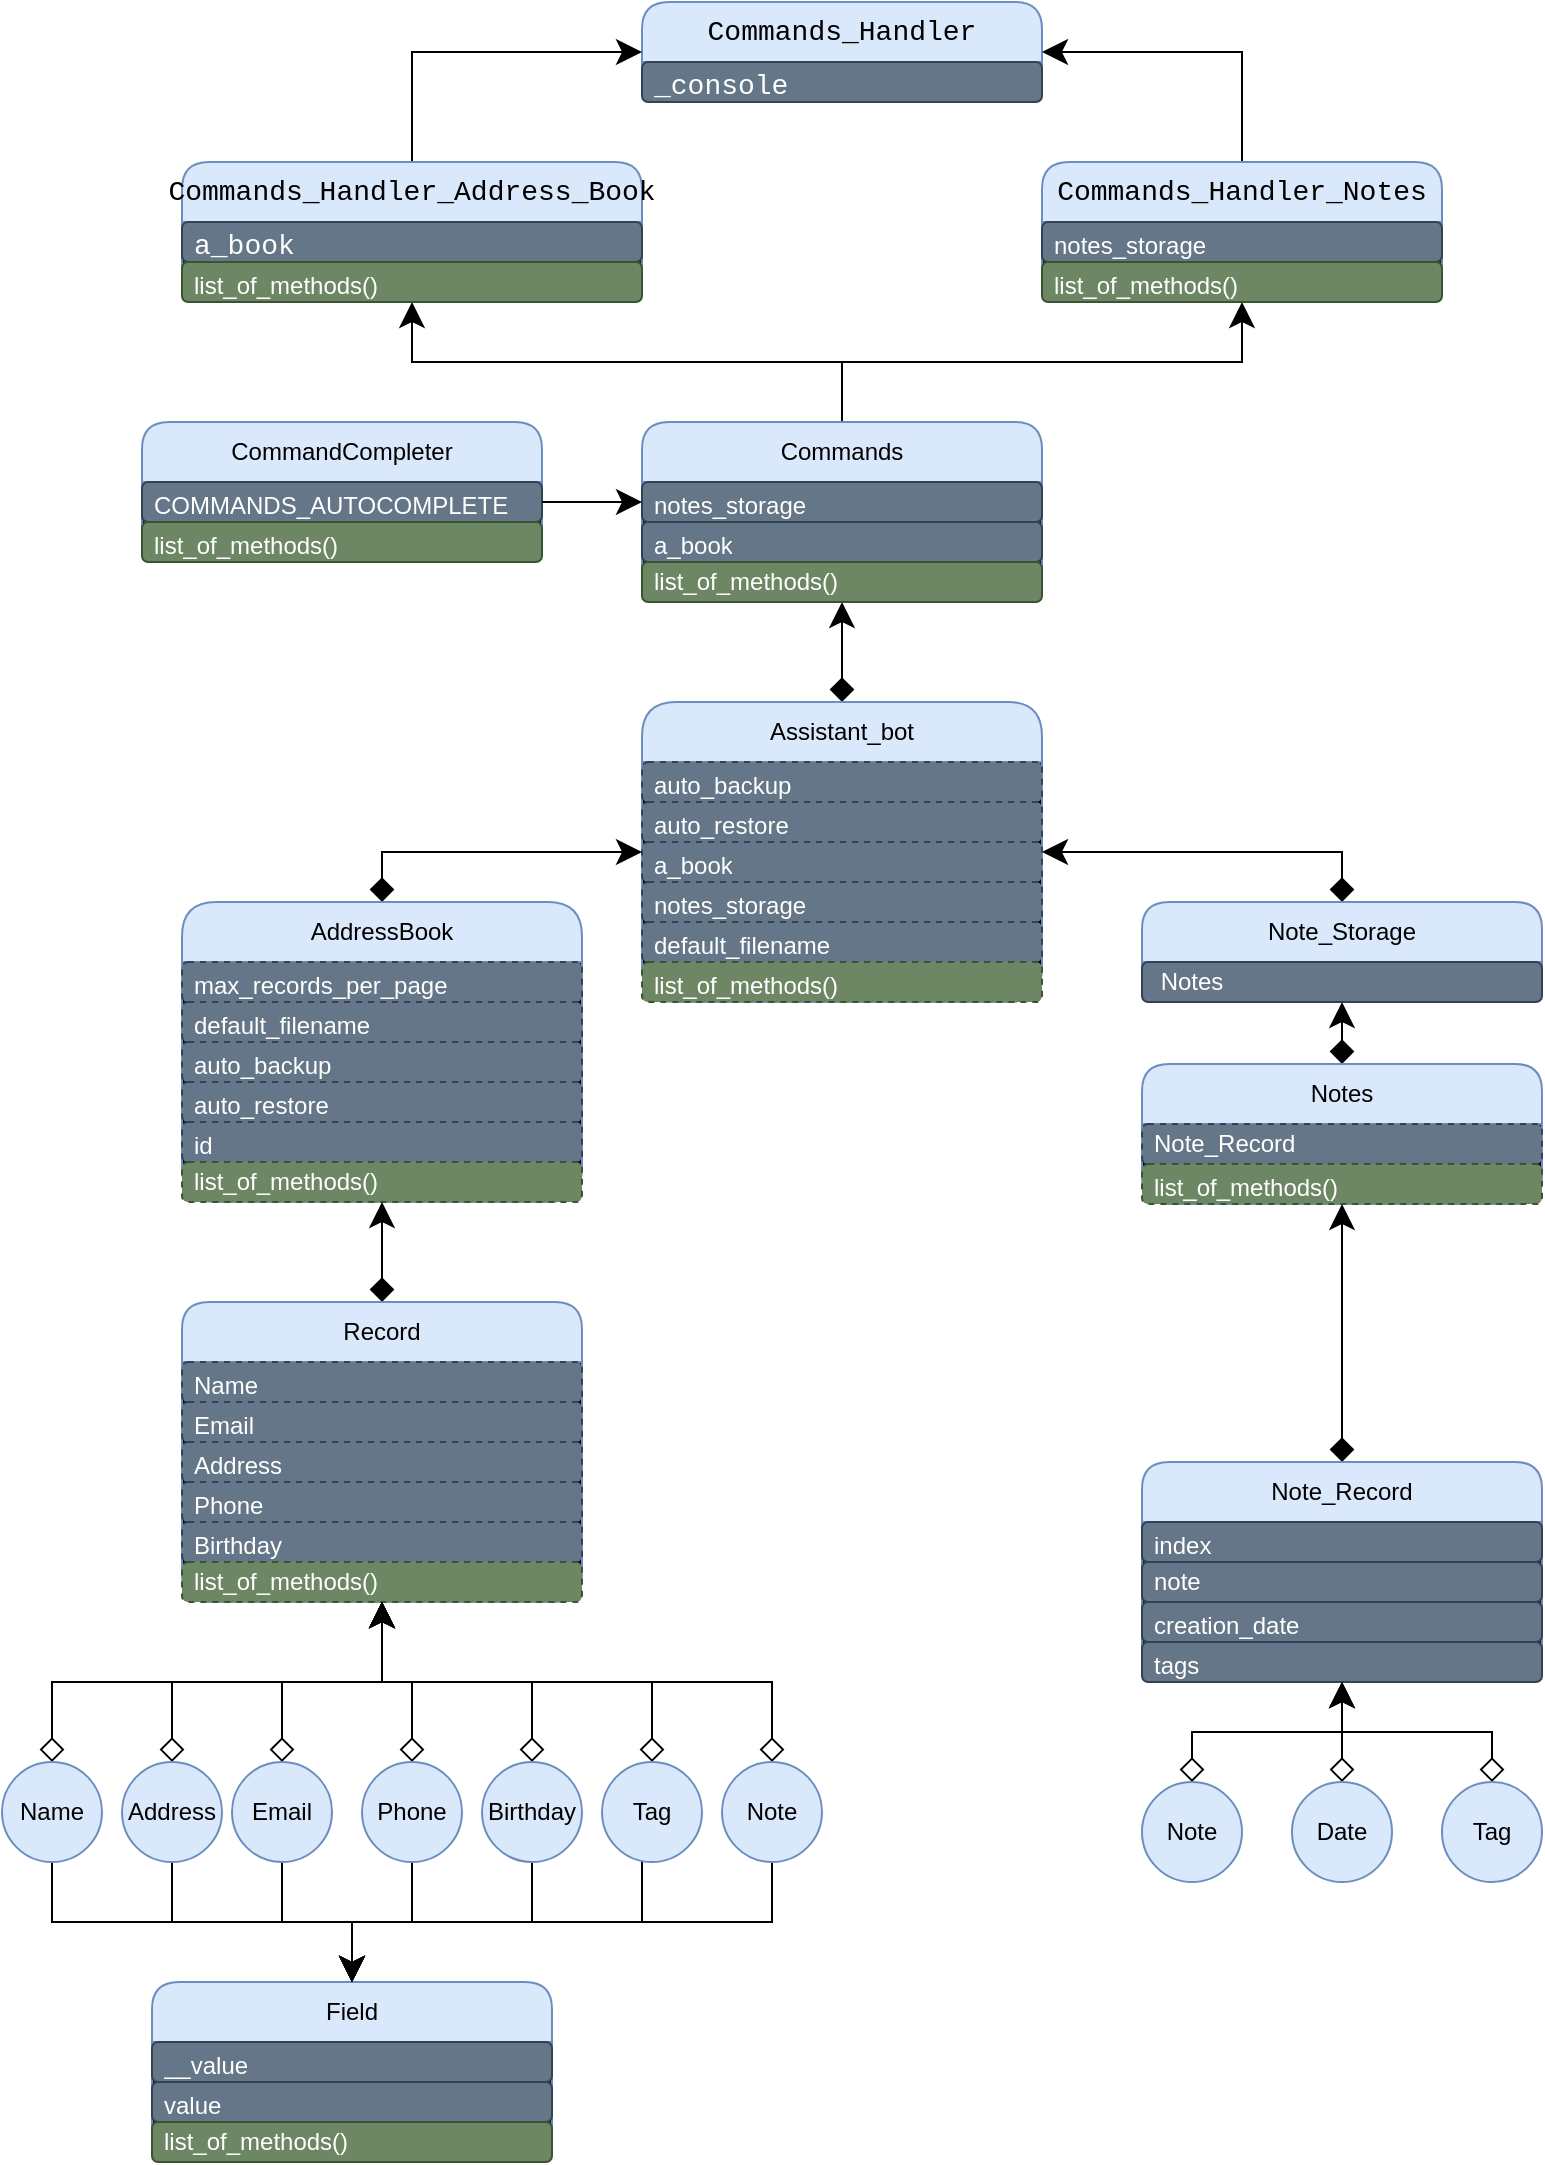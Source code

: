 <mxfile version="21.6.8" type="device">
  <diagram name="Page-1" id="c4acf3e9-155e-7222-9cf6-157b1a14988f">
    <mxGraphModel dx="1139" dy="646" grid="1" gridSize="10" guides="1" tooltips="1" connect="1" arrows="1" fold="1" page="1" pageScale="1" pageWidth="850" pageHeight="1100" background="none" math="0" shadow="0">
      <root>
        <mxCell id="0" />
        <mxCell id="1" parent="0" />
        <mxCell id="ST7B3DGtfeqYCiqJz6Xf-117" style="edgeStyle=orthogonalEdgeStyle;rounded=0;orthogonalLoop=1;jettySize=auto;html=1;endSize=10;startSize=10;startArrow=diamond;startFill=1;exitX=0.5;exitY=0;exitDx=0;exitDy=0;" edge="1" parent="1" source="ST7B3DGtfeqYCiqJz6Xf-19" target="ST7B3DGtfeqYCiqJz6Xf-43">
          <mxGeometry relative="1" as="geometry" />
        </mxCell>
        <mxCell id="ST7B3DGtfeqYCiqJz6Xf-19" value="Note_Storage" style="swimlane;fontStyle=0;childLayout=stackLayout;horizontal=1;startSize=30;horizontalStack=0;resizeParent=1;resizeParentMax=0;resizeLast=0;collapsible=1;marginBottom=0;whiteSpace=wrap;html=1;fillColor=#dae8fc;strokeColor=#6c8ebf;swimlaneLine=1;rounded=1;swimlaneBody=1;fillStyle=solid;gradientColor=none;swimlaneFillColor=#000000;" vertex="1" parent="1">
          <mxGeometry x="570" y="490" width="200" height="50" as="geometry">
            <mxRectangle x="320" y="320" width="110" height="30" as="alternateBounds" />
          </mxGeometry>
        </mxCell>
        <mxCell id="ST7B3DGtfeqYCiqJz6Xf-20" value="&lt;div style=&quot;border-color: var(--border-color); font-size: 12px;&quot;&gt;&amp;nbsp;Notes&lt;/div&gt;" style="text;strokeColor=#314354;fillColor=#647687;align=left;verticalAlign=middle;spacingLeft=4;spacingRight=4;overflow=hidden;points=[[0,0.5],[1,0.5]];portConstraint=eastwest;rotatable=0;whiteSpace=wrap;html=1;rounded=1;fontColor=#FFFFFF;fontFamily=Helvetica;fontSize=12;" vertex="1" parent="ST7B3DGtfeqYCiqJz6Xf-19">
          <mxGeometry y="30" width="200" height="20" as="geometry" />
        </mxCell>
        <mxCell id="ST7B3DGtfeqYCiqJz6Xf-121" style="edgeStyle=orthogonalEdgeStyle;rounded=0;orthogonalLoop=1;jettySize=auto;html=1;endSize=10;startSize=10;startArrow=diamond;startFill=1;" edge="1" parent="1" source="ST7B3DGtfeqYCiqJz6Xf-34" target="ST7B3DGtfeqYCiqJz6Xf-19">
          <mxGeometry relative="1" as="geometry" />
        </mxCell>
        <mxCell id="ST7B3DGtfeqYCiqJz6Xf-34" value="Notes" style="swimlane;fontStyle=0;childLayout=stackLayout;horizontal=1;startSize=30;horizontalStack=0;resizeParent=1;resizeParentMax=0;resizeLast=0;collapsible=1;marginBottom=0;whiteSpace=wrap;html=1;fillColor=#dae8fc;strokeColor=#6c8ebf;swimlaneLine=1;rounded=1;swimlaneBody=1;fillStyle=solid;gradientColor=none;swimlaneFillColor=#000000;" vertex="1" parent="1">
          <mxGeometry x="570" y="571" width="200" height="70" as="geometry">
            <mxRectangle x="320" y="320" width="110" height="30" as="alternateBounds" />
          </mxGeometry>
        </mxCell>
        <mxCell id="ST7B3DGtfeqYCiqJz6Xf-35" value="&lt;div style=&quot;border-color: var(--border-color); font-size: 12px;&quot;&gt;Note_Record&lt;/div&gt;" style="text;align=left;verticalAlign=middle;spacingLeft=4;spacingRight=4;overflow=hidden;points=[[0,0.5],[1,0.5]];portConstraint=eastwest;rotatable=0;whiteSpace=wrap;html=1;rounded=1;shadow=0;perimeterSpacing=0;dashed=1;fillColor=#647687;fontColor=#FFFFFF;strokeColor=#314354;fontFamily=Helvetica;fontSize=12;" vertex="1" parent="ST7B3DGtfeqYCiqJz6Xf-34">
          <mxGeometry y="30" width="200" height="20" as="geometry" />
        </mxCell>
        <mxCell id="ST7B3DGtfeqYCiqJz6Xf-40" value="&lt;div style=&quot;font-size: 12px; line-height: 19px;&quot;&gt;list_of_methods()&lt;br&gt;&lt;/div&gt;" style="text;strokeColor=#3A5431;fillColor=#6d8764;align=left;verticalAlign=middle;spacingLeft=4;spacingRight=4;overflow=hidden;points=[[0,0.5],[1,0.5]];portConstraint=eastwest;rotatable=0;whiteSpace=wrap;html=1;rounded=1;fontColor=#FFFFFF;shadow=0;perimeterSpacing=0;dashed=1;fontFamily=Helvetica;fontSize=12;" vertex="1" parent="ST7B3DGtfeqYCiqJz6Xf-34">
          <mxGeometry y="50" width="200" height="20" as="geometry" />
        </mxCell>
        <mxCell id="ST7B3DGtfeqYCiqJz6Xf-122" style="edgeStyle=orthogonalEdgeStyle;rounded=0;orthogonalLoop=1;jettySize=auto;html=1;endSize=10;startSize=10;startArrow=diamond;startFill=1;" edge="1" parent="1" source="ST7B3DGtfeqYCiqJz6Xf-41" target="ST7B3DGtfeqYCiqJz6Xf-34">
          <mxGeometry relative="1" as="geometry" />
        </mxCell>
        <mxCell id="ST7B3DGtfeqYCiqJz6Xf-41" value="Note_Record" style="swimlane;fontStyle=0;childLayout=stackLayout;horizontal=1;startSize=30;horizontalStack=0;resizeParent=1;resizeParentMax=0;resizeLast=0;collapsible=1;marginBottom=0;whiteSpace=wrap;html=1;fillColor=#dae8fc;strokeColor=#6c8ebf;swimlaneLine=1;rounded=1;swimlaneBody=1;fillStyle=solid;gradientColor=none;swimlaneFillColor=#000000;" vertex="1" parent="1">
          <mxGeometry x="570" y="770" width="200" height="110" as="geometry">
            <mxRectangle x="320" y="320" width="110" height="30" as="alternateBounds" />
          </mxGeometry>
        </mxCell>
        <mxCell id="ST7B3DGtfeqYCiqJz6Xf-42" value="&lt;div style=&quot;border-color: var(--border-color); font-size: 12px;&quot;&gt;&lt;div style=&quot;font-size: 12px; line-height: 19px;&quot;&gt;index&lt;/div&gt;&lt;/div&gt;" style="text;strokeColor=#314354;fillColor=#647687;align=left;verticalAlign=middle;spacingLeft=4;spacingRight=4;overflow=hidden;points=[[0,0.5],[1,0.5]];portConstraint=eastwest;rotatable=0;whiteSpace=wrap;html=1;rounded=1;fontColor=#FFFFFF;fontFamily=Helvetica;fontSize=12;labelBackgroundColor=none;" vertex="1" parent="ST7B3DGtfeqYCiqJz6Xf-41">
          <mxGeometry y="30" width="200" height="20" as="geometry" />
        </mxCell>
        <mxCell id="ST7B3DGtfeqYCiqJz6Xf-139" value="note" style="text;strokeColor=#314354;fillColor=#647687;align=left;verticalAlign=middle;spacingLeft=4;spacingRight=4;overflow=hidden;points=[[0,0.5],[1,0.5]];portConstraint=eastwest;rotatable=0;whiteSpace=wrap;html=1;rounded=1;fontColor=#FFFFFF;fontFamily=Helvetica;fontSize=12;labelBackgroundColor=none;" vertex="1" parent="ST7B3DGtfeqYCiqJz6Xf-41">
          <mxGeometry y="50" width="200" height="20" as="geometry" />
        </mxCell>
        <mxCell id="ST7B3DGtfeqYCiqJz6Xf-50" value="&lt;div style=&quot;font-size: 12px; line-height: 19px;&quot;&gt;creation_date&lt;/div&gt;" style="text;strokeColor=#314354;fillColor=#647687;align=left;verticalAlign=middle;spacingLeft=4;spacingRight=4;overflow=hidden;points=[[0,0.5],[1,0.5]];portConstraint=eastwest;rotatable=0;whiteSpace=wrap;html=1;rounded=1;fontColor=#FFFFFF;fontFamily=Helvetica;fontSize=12;labelBackgroundColor=none;" vertex="1" parent="ST7B3DGtfeqYCiqJz6Xf-41">
          <mxGeometry y="70" width="200" height="20" as="geometry" />
        </mxCell>
        <mxCell id="ST7B3DGtfeqYCiqJz6Xf-111" value="&lt;div style=&quot;font-size: 12px; line-height: 19px;&quot;&gt;tags&lt;/div&gt;" style="text;strokeColor=#314354;fillColor=#647687;align=left;verticalAlign=middle;spacingLeft=4;spacingRight=4;overflow=hidden;points=[[0,0.5],[1,0.5]];portConstraint=eastwest;rotatable=0;whiteSpace=wrap;html=1;rounded=1;fontColor=#FFFFFF;fontFamily=Helvetica;fontSize=12;labelBackgroundColor=none;" vertex="1" parent="ST7B3DGtfeqYCiqJz6Xf-41">
          <mxGeometry y="90" width="200" height="20" as="geometry" />
        </mxCell>
        <mxCell id="ST7B3DGtfeqYCiqJz6Xf-115" style="edgeStyle=orthogonalEdgeStyle;rounded=0;orthogonalLoop=1;jettySize=auto;html=1;endSize=10;startSize=10;startArrow=diamond;startFill=1;" edge="1" parent="1" source="ST7B3DGtfeqYCiqJz6Xf-43" target="ST7B3DGtfeqYCiqJz6Xf-52">
          <mxGeometry relative="1" as="geometry" />
        </mxCell>
        <mxCell id="ST7B3DGtfeqYCiqJz6Xf-43" value="&lt;div style=&quot;line-height: 19px;&quot;&gt;&lt;font style=&quot;font-size: 12px;&quot;&gt;Assistant_bot&lt;/font&gt;&lt;/div&gt;" style="swimlane;fontStyle=0;childLayout=stackLayout;horizontal=1;startSize=30;horizontalStack=0;resizeParent=1;resizeParentMax=0;resizeLast=0;collapsible=1;marginBottom=0;whiteSpace=wrap;html=1;fillColor=#dae8fc;strokeColor=#6c8ebf;swimlaneLine=1;rounded=1;swimlaneBody=1;fillStyle=solid;gradientColor=none;swimlaneFillColor=#000000;arcSize=19;" vertex="1" parent="1">
          <mxGeometry x="320" y="390" width="200" height="150" as="geometry">
            <mxRectangle x="320" y="320" width="110" height="30" as="alternateBounds" />
          </mxGeometry>
        </mxCell>
        <mxCell id="ST7B3DGtfeqYCiqJz6Xf-55" value="&lt;div style=&quot;font-size: 12px; line-height: 19px;&quot;&gt;auto_backup&lt;/div&gt;" style="text;align=left;verticalAlign=middle;spacingLeft=4;spacingRight=4;overflow=hidden;points=[[0,0.5],[1,0.5]];portConstraint=eastwest;rotatable=0;whiteSpace=wrap;html=1;rounded=1;shadow=0;perimeterSpacing=0;dashed=1;fillColor=#647687;fontColor=#FFFFFF;strokeColor=#314354;labelBackgroundColor=none;fontFamily=Helvetica;fontSize=12;" vertex="1" parent="ST7B3DGtfeqYCiqJz6Xf-43">
          <mxGeometry y="30" width="200" height="20" as="geometry" />
        </mxCell>
        <mxCell id="ST7B3DGtfeqYCiqJz6Xf-56" value="&lt;div style=&quot;font-size: 12px; line-height: 19px;&quot;&gt;auto_restore&lt;/div&gt;" style="text;align=left;verticalAlign=middle;spacingLeft=4;spacingRight=4;overflow=hidden;points=[[0,0.5],[1,0.5]];portConstraint=eastwest;rotatable=0;whiteSpace=wrap;html=1;rounded=1;shadow=0;perimeterSpacing=0;dashed=1;fillColor=#647687;fontColor=#FFFFFF;strokeColor=#314354;labelBackgroundColor=none;fontFamily=Helvetica;fontSize=12;" vertex="1" parent="ST7B3DGtfeqYCiqJz6Xf-43">
          <mxGeometry y="50" width="200" height="20" as="geometry" />
        </mxCell>
        <mxCell id="ST7B3DGtfeqYCiqJz6Xf-57" value="&lt;div style=&quot;font-size: 12px; line-height: 19px;&quot;&gt;a_book&lt;/div&gt;" style="text;align=left;verticalAlign=middle;spacingLeft=4;spacingRight=4;overflow=hidden;points=[[0,0.5],[1,0.5]];portConstraint=eastwest;rotatable=0;whiteSpace=wrap;html=1;rounded=1;shadow=0;perimeterSpacing=0;dashed=1;fillColor=#647687;fontColor=#FFFFFF;strokeColor=#314354;labelBackgroundColor=none;fontFamily=Helvetica;fontSize=12;" vertex="1" parent="ST7B3DGtfeqYCiqJz6Xf-43">
          <mxGeometry y="70" width="200" height="20" as="geometry" />
        </mxCell>
        <mxCell id="ST7B3DGtfeqYCiqJz6Xf-62" value="&lt;div style=&quot;font-size: 12px; line-height: 19px;&quot;&gt;notes_storage&lt;/div&gt;" style="text;align=left;verticalAlign=middle;spacingLeft=4;spacingRight=4;overflow=hidden;points=[[0,0.5],[1,0.5]];portConstraint=eastwest;rotatable=0;whiteSpace=wrap;html=1;rounded=1;shadow=0;perimeterSpacing=0;dashed=1;fillColor=#647687;fontColor=#FFFFFF;strokeColor=#314354;labelBackgroundColor=none;fontFamily=Helvetica;fontSize=12;" vertex="1" parent="ST7B3DGtfeqYCiqJz6Xf-43">
          <mxGeometry y="90" width="200" height="20" as="geometry" />
        </mxCell>
        <mxCell id="ST7B3DGtfeqYCiqJz6Xf-44" value="&lt;div style=&quot;border-color: var(--border-color); font-size: 12px;&quot;&gt;&lt;div style=&quot;font-size: 12px; line-height: 19px;&quot;&gt;default_filename&lt;/div&gt;&lt;/div&gt;" style="text;align=left;verticalAlign=middle;spacingLeft=4;spacingRight=4;overflow=hidden;points=[[0,0.5],[1,0.5]];portConstraint=eastwest;rotatable=0;whiteSpace=wrap;html=1;rounded=1;shadow=0;perimeterSpacing=0;dashed=1;fillColor=#647687;fontColor=#FFFFFF;strokeColor=#314354;labelBackgroundColor=none;fontSize=12;fontFamily=Helvetica;" vertex="1" parent="ST7B3DGtfeqYCiqJz6Xf-43">
          <mxGeometry y="110" width="200" height="20" as="geometry" />
        </mxCell>
        <mxCell id="ST7B3DGtfeqYCiqJz6Xf-45" value="&lt;div style=&quot;font-size: 12px; line-height: 19px;&quot;&gt;list_of_methods()&lt;br&gt;&lt;/div&gt;" style="text;strokeColor=#3A5431;fillColor=#6d8764;align=left;verticalAlign=middle;spacingLeft=4;spacingRight=4;overflow=hidden;points=[[0,0.5],[1,0.5]];portConstraint=eastwest;rotatable=0;whiteSpace=wrap;html=1;rounded=1;fontColor=#FFFFFF;shadow=0;perimeterSpacing=0;dashed=1;fontFamily=Helvetica;fontSize=12;" vertex="1" parent="ST7B3DGtfeqYCiqJz6Xf-43">
          <mxGeometry y="130" width="200" height="20" as="geometry" />
        </mxCell>
        <mxCell id="ST7B3DGtfeqYCiqJz6Xf-168" style="edgeStyle=orthogonalEdgeStyle;rounded=0;orthogonalLoop=1;jettySize=auto;html=1;endSize=10;startSize=10;" edge="1" parent="1" source="ST7B3DGtfeqYCiqJz6Xf-52" target="ST7B3DGtfeqYCiqJz6Xf-146">
          <mxGeometry relative="1" as="geometry" />
        </mxCell>
        <mxCell id="ST7B3DGtfeqYCiqJz6Xf-169" style="edgeStyle=orthogonalEdgeStyle;rounded=0;orthogonalLoop=1;jettySize=auto;html=1;endSize=10;startSize=10;" edge="1" parent="1" source="ST7B3DGtfeqYCiqJz6Xf-52" target="ST7B3DGtfeqYCiqJz6Xf-143">
          <mxGeometry relative="1" as="geometry" />
        </mxCell>
        <mxCell id="ST7B3DGtfeqYCiqJz6Xf-52" value="Commands" style="swimlane;fontStyle=0;childLayout=stackLayout;horizontal=1;startSize=30;horizontalStack=0;resizeParent=1;resizeParentMax=0;resizeLast=0;collapsible=1;marginBottom=0;whiteSpace=wrap;html=1;fillColor=#dae8fc;strokeColor=#6c8ebf;swimlaneLine=1;rounded=1;swimlaneBody=1;fillStyle=solid;gradientColor=none;swimlaneFillColor=#000000;" vertex="1" parent="1">
          <mxGeometry x="320" y="250" width="200" height="90" as="geometry">
            <mxRectangle x="320" y="320" width="110" height="30" as="alternateBounds" />
          </mxGeometry>
        </mxCell>
        <mxCell id="ST7B3DGtfeqYCiqJz6Xf-53" value="&lt;div style=&quot;border-color: var(--border-color); font-size: 12px;&quot;&gt;&lt;div style=&quot;font-size: 12px; line-height: 19px;&quot;&gt;notes_storage&lt;/div&gt;&lt;/div&gt;" style="text;strokeColor=#314354;fillColor=#647687;align=left;verticalAlign=middle;spacingLeft=4;spacingRight=4;overflow=hidden;points=[[0,0.5],[1,0.5]];portConstraint=eastwest;rotatable=0;whiteSpace=wrap;html=1;rounded=1;fontColor=#FFFFFF;labelBackgroundColor=none;fontSize=12;fontFamily=Helvetica;" vertex="1" parent="ST7B3DGtfeqYCiqJz6Xf-52">
          <mxGeometry y="30" width="200" height="20" as="geometry" />
        </mxCell>
        <mxCell id="ST7B3DGtfeqYCiqJz6Xf-54" value="&lt;div style=&quot;font-size: 12px; line-height: 19px;&quot;&gt;a_book&lt;/div&gt;" style="text;strokeColor=#314354;fillColor=#647687;align=left;verticalAlign=middle;spacingLeft=4;spacingRight=4;overflow=hidden;points=[[0,0.5],[1,0.5]];portConstraint=eastwest;rotatable=0;whiteSpace=wrap;html=1;rounded=1;fontColor=#FFFFFF;labelBackgroundColor=none;fontSize=12;fontFamily=Helvetica;" vertex="1" parent="ST7B3DGtfeqYCiqJz6Xf-52">
          <mxGeometry y="50" width="200" height="20" as="geometry" />
        </mxCell>
        <mxCell id="ST7B3DGtfeqYCiqJz6Xf-159" value="list_of_methods()" style="text;strokeColor=#3A5431;fillColor=#6d8764;align=left;verticalAlign=middle;spacingLeft=4;spacingRight=4;overflow=hidden;points=[[0,0.5],[1,0.5]];portConstraint=eastwest;rotatable=0;whiteSpace=wrap;html=1;rounded=1;fontColor=#ffffff;labelBackgroundColor=none;fontSize=12;fontFamily=Helvetica;" vertex="1" parent="ST7B3DGtfeqYCiqJz6Xf-52">
          <mxGeometry y="70" width="200" height="20" as="geometry" />
        </mxCell>
        <mxCell id="ST7B3DGtfeqYCiqJz6Xf-116" style="edgeStyle=orthogonalEdgeStyle;rounded=0;orthogonalLoop=1;jettySize=auto;html=1;exitX=0.5;exitY=0;exitDx=0;exitDy=0;startArrow=diamond;startFill=1;endSize=10;startSize=10;" edge="1" parent="1" source="ST7B3DGtfeqYCiqJz6Xf-63" target="ST7B3DGtfeqYCiqJz6Xf-43">
          <mxGeometry relative="1" as="geometry" />
        </mxCell>
        <mxCell id="ST7B3DGtfeqYCiqJz6Xf-63" value="&lt;div style=&quot;line-height: 19px;&quot;&gt;&lt;font style=&quot;font-size: 12px;&quot;&gt;AddressBook&lt;/font&gt;&lt;/div&gt;" style="swimlane;fontStyle=0;childLayout=stackLayout;horizontal=1;startSize=30;horizontalStack=0;resizeParent=1;resizeParentMax=0;resizeLast=0;collapsible=1;marginBottom=0;whiteSpace=wrap;html=1;fillColor=#dae8fc;strokeColor=#6c8ebf;swimlaneLine=1;rounded=1;swimlaneBody=1;fillStyle=solid;gradientColor=none;swimlaneFillColor=#000000;arcSize=19;" vertex="1" parent="1">
          <mxGeometry x="90" y="490" width="200" height="150" as="geometry">
            <mxRectangle x="320" y="320" width="110" height="30" as="alternateBounds" />
          </mxGeometry>
        </mxCell>
        <mxCell id="ST7B3DGtfeqYCiqJz6Xf-64" value="&lt;div style=&quot;font-size: 12px; line-height: 19px;&quot;&gt;max_records_per_page&lt;br style=&quot;font-size: 12px;&quot;&gt;&lt;/div&gt;" style="text;align=left;verticalAlign=middle;spacingLeft=4;spacingRight=4;overflow=hidden;points=[[0,0.5],[1,0.5]];portConstraint=eastwest;rotatable=0;whiteSpace=wrap;html=1;rounded=1;shadow=0;perimeterSpacing=0;dashed=1;fillColor=#647687;fontColor=#FFFFFF;strokeColor=#314354;labelBackgroundColor=none;fontFamily=Helvetica;fontSize=12;" vertex="1" parent="ST7B3DGtfeqYCiqJz6Xf-63">
          <mxGeometry y="30" width="200" height="20" as="geometry" />
        </mxCell>
        <mxCell id="ST7B3DGtfeqYCiqJz6Xf-65" value="&lt;div style=&quot;font-size: 12px; line-height: 19px;&quot;&gt;default_filename&lt;br style=&quot;font-size: 12px;&quot;&gt;&lt;/div&gt;" style="text;align=left;verticalAlign=middle;spacingLeft=4;spacingRight=4;overflow=hidden;points=[[0,0.5],[1,0.5]];portConstraint=eastwest;rotatable=0;whiteSpace=wrap;html=1;rounded=1;shadow=0;perimeterSpacing=0;dashed=1;fillColor=#647687;fontColor=#FFFFFF;strokeColor=#314354;labelBackgroundColor=none;fontFamily=Helvetica;fontSize=12;" vertex="1" parent="ST7B3DGtfeqYCiqJz6Xf-63">
          <mxGeometry y="50" width="200" height="20" as="geometry" />
        </mxCell>
        <mxCell id="ST7B3DGtfeqYCiqJz6Xf-66" value="&lt;div style=&quot;font-size: 12px; line-height: 19px;&quot;&gt;auto_backup&lt;br style=&quot;font-size: 12px;&quot;&gt;&lt;/div&gt;" style="text;align=left;verticalAlign=middle;spacingLeft=4;spacingRight=4;overflow=hidden;points=[[0,0.5],[1,0.5]];portConstraint=eastwest;rotatable=0;whiteSpace=wrap;html=1;rounded=1;shadow=0;perimeterSpacing=0;dashed=1;fillColor=#647687;fontColor=#FFFFFF;strokeColor=#314354;labelBackgroundColor=none;fontFamily=Helvetica;fontSize=12;" vertex="1" parent="ST7B3DGtfeqYCiqJz6Xf-63">
          <mxGeometry y="70" width="200" height="20" as="geometry" />
        </mxCell>
        <mxCell id="ST7B3DGtfeqYCiqJz6Xf-67" value="&lt;div style=&quot;font-size: 12px; line-height: 19px;&quot;&gt;auto_restore&lt;br style=&quot;font-size: 12px;&quot;&gt;&lt;/div&gt;" style="text;align=left;verticalAlign=middle;spacingLeft=4;spacingRight=4;overflow=hidden;points=[[0,0.5],[1,0.5]];portConstraint=eastwest;rotatable=0;whiteSpace=wrap;html=1;rounded=1;shadow=0;perimeterSpacing=0;dashed=1;fillColor=#647687;fontColor=#FFFFFF;strokeColor=#314354;labelBackgroundColor=none;fontFamily=Helvetica;fontSize=12;" vertex="1" parent="ST7B3DGtfeqYCiqJz6Xf-63">
          <mxGeometry y="90" width="200" height="20" as="geometry" />
        </mxCell>
        <mxCell id="ST7B3DGtfeqYCiqJz6Xf-68" value="&lt;div style=&quot;border-color: var(--border-color); font-size: 12px;&quot;&gt;&lt;div style=&quot;font-size: 12px; line-height: 19px;&quot;&gt;id&lt;br style=&quot;font-size: 12px;&quot;&gt;&lt;/div&gt;&lt;/div&gt;" style="text;align=left;verticalAlign=middle;spacingLeft=4;spacingRight=4;overflow=hidden;points=[[0,0.5],[1,0.5]];portConstraint=eastwest;rotatable=0;whiteSpace=wrap;html=1;rounded=1;shadow=0;perimeterSpacing=0;dashed=1;fillColor=#647687;fontColor=#FFFFFF;strokeColor=#314354;labelBackgroundColor=none;fontSize=12;fontFamily=Helvetica;" vertex="1" parent="ST7B3DGtfeqYCiqJz6Xf-63">
          <mxGeometry y="110" width="200" height="20" as="geometry" />
        </mxCell>
        <mxCell id="ST7B3DGtfeqYCiqJz6Xf-73" value="list_of_methods()" style="text;align=left;verticalAlign=middle;spacingLeft=4;spacingRight=4;overflow=hidden;points=[[0,0.5],[1,0.5]];portConstraint=eastwest;rotatable=0;whiteSpace=wrap;html=1;rounded=1;shadow=0;perimeterSpacing=0;dashed=1;fillColor=#6d8764;fontColor=#ffffff;strokeColor=#3A5431;labelBackgroundColor=none;fontSize=12;fontFamily=Helvetica;" vertex="1" parent="ST7B3DGtfeqYCiqJz6Xf-63">
          <mxGeometry y="130" width="200" height="20" as="geometry" />
        </mxCell>
        <mxCell id="ST7B3DGtfeqYCiqJz6Xf-136" style="edgeStyle=orthogonalEdgeStyle;rounded=0;orthogonalLoop=1;jettySize=auto;html=1;endSize=10;startSize=10;startArrow=diamond;startFill=1;" edge="1" parent="1" source="ST7B3DGtfeqYCiqJz6Xf-74" target="ST7B3DGtfeqYCiqJz6Xf-63">
          <mxGeometry relative="1" as="geometry" />
        </mxCell>
        <mxCell id="ST7B3DGtfeqYCiqJz6Xf-74" value="Record" style="swimlane;fontStyle=0;childLayout=stackLayout;horizontal=1;startSize=30;horizontalStack=0;resizeParent=1;resizeParentMax=0;resizeLast=0;collapsible=1;marginBottom=0;whiteSpace=wrap;html=1;fillColor=#dae8fc;strokeColor=#6c8ebf;swimlaneLine=1;rounded=1;swimlaneBody=1;fillStyle=solid;gradientColor=none;swimlaneFillColor=#000000;" vertex="1" parent="1">
          <mxGeometry x="90" y="690" width="200" height="150" as="geometry">
            <mxRectangle x="320" y="320" width="110" height="30" as="alternateBounds" />
          </mxGeometry>
        </mxCell>
        <mxCell id="ST7B3DGtfeqYCiqJz6Xf-75" value="&lt;div style=&quot;border-color: var(--border-color); font-size: 12px;&quot;&gt;&lt;div style=&quot;font-size: 12px; line-height: 19px;&quot;&gt;Name&lt;/div&gt;&lt;/div&gt;" style="text;align=left;verticalAlign=middle;spacingLeft=4;spacingRight=4;overflow=hidden;points=[[0,0.5],[1,0.5]];portConstraint=eastwest;rotatable=0;whiteSpace=wrap;html=1;rounded=1;shadow=0;perimeterSpacing=0;dashed=1;fillColor=#647687;fontColor=#FFFFFF;strokeColor=#314354;fontFamily=Helvetica;labelBackgroundColor=none;fontSize=12;" vertex="1" parent="ST7B3DGtfeqYCiqJz6Xf-74">
          <mxGeometry y="30" width="200" height="20" as="geometry" />
        </mxCell>
        <mxCell id="ST7B3DGtfeqYCiqJz6Xf-77" value="&lt;div style=&quot;font-size: 12px; line-height: 19px;&quot;&gt;&lt;div style=&quot;line-height: 19px; font-size: 12px;&quot;&gt;Email&lt;/div&gt;&lt;/div&gt;" style="text;strokeColor=#314354;fillColor=#647687;align=left;verticalAlign=middle;spacingLeft=4;spacingRight=4;overflow=hidden;points=[[0,0.5],[1,0.5]];portConstraint=eastwest;rotatable=0;whiteSpace=wrap;html=1;rounded=1;fontColor=#FFFFFF;shadow=0;perimeterSpacing=0;dashed=1;labelBackgroundColor=none;fontFamily=Helvetica;fontSize=12;" vertex="1" parent="ST7B3DGtfeqYCiqJz6Xf-74">
          <mxGeometry y="50" width="200" height="20" as="geometry" />
        </mxCell>
        <mxCell id="ST7B3DGtfeqYCiqJz6Xf-78" value="&lt;div style=&quot;font-size: 12px; line-height: 19px;&quot;&gt;&lt;div style=&quot;line-height: 19px; font-size: 12px;&quot;&gt;Address&lt;/div&gt;&lt;/div&gt;" style="text;strokeColor=#314354;fillColor=#647687;align=left;verticalAlign=middle;spacingLeft=4;spacingRight=4;overflow=hidden;points=[[0,0.5],[1,0.5]];portConstraint=eastwest;rotatable=0;whiteSpace=wrap;html=1;rounded=1;fontColor=#FFFFFF;perimeterSpacing=0;dashed=1;labelBackgroundColor=none;fontFamily=Helvetica;fontSize=12;" vertex="1" parent="ST7B3DGtfeqYCiqJz6Xf-74">
          <mxGeometry y="70" width="200" height="20" as="geometry" />
        </mxCell>
        <mxCell id="ST7B3DGtfeqYCiqJz6Xf-79" value="&lt;div style=&quot;font-size: 12px; line-height: 19px;&quot;&gt;&lt;div style=&quot;line-height: 19px; font-size: 12px;&quot;&gt;Phone&lt;/div&gt;&lt;/div&gt;" style="text;strokeColor=#314354;fillColor=#647687;align=left;verticalAlign=middle;spacingLeft=4;spacingRight=4;overflow=hidden;points=[[0,0.5],[1,0.5]];portConstraint=eastwest;rotatable=0;whiteSpace=wrap;html=1;rounded=1;fontColor=#FFFFFF;shadow=0;perimeterSpacing=0;dashed=1;labelBackgroundColor=none;fontFamily=Helvetica;fontSize=12;" vertex="1" parent="ST7B3DGtfeqYCiqJz6Xf-74">
          <mxGeometry y="90" width="200" height="20" as="geometry" />
        </mxCell>
        <mxCell id="ST7B3DGtfeqYCiqJz6Xf-80" value="&lt;div style=&quot;font-size: 12px; line-height: 19px;&quot;&gt;&lt;div style=&quot;line-height: 19px; font-size: 12px;&quot;&gt;Birthday&lt;/div&gt;&lt;/div&gt;" style="text;strokeColor=#314354;fillColor=#647687;align=left;verticalAlign=middle;spacingLeft=4;spacingRight=4;overflow=hidden;points=[[0,0.5],[1,0.5]];portConstraint=eastwest;rotatable=0;whiteSpace=wrap;html=1;rounded=1;fontColor=#FFFFFF;shadow=0;perimeterSpacing=0;dashed=1;labelBackgroundColor=none;fontFamily=Helvetica;fontSize=12;" vertex="1" parent="ST7B3DGtfeqYCiqJz6Xf-74">
          <mxGeometry y="110" width="200" height="20" as="geometry" />
        </mxCell>
        <mxCell id="ST7B3DGtfeqYCiqJz6Xf-81" value="list_of_methods()" style="text;strokeColor=#3A5431;fillColor=#6d8764;align=left;verticalAlign=middle;spacingLeft=4;spacingRight=4;overflow=hidden;points=[[0,0.5],[1,0.5]];portConstraint=eastwest;rotatable=0;whiteSpace=wrap;html=1;rounded=1;fontColor=#ffffff;shadow=0;perimeterSpacing=0;dashed=1;labelBackgroundColor=none;fontFamily=Helvetica;fontSize=12;" vertex="1" parent="ST7B3DGtfeqYCiqJz6Xf-74">
          <mxGeometry y="130" width="200" height="20" as="geometry" />
        </mxCell>
        <mxCell id="ST7B3DGtfeqYCiqJz6Xf-85" value="Field" style="swimlane;fontStyle=0;childLayout=stackLayout;horizontal=1;startSize=30;horizontalStack=0;resizeParent=1;resizeParentMax=0;resizeLast=0;collapsible=1;marginBottom=0;whiteSpace=wrap;html=1;fillColor=#dae8fc;strokeColor=#6c8ebf;swimlaneLine=1;rounded=1;swimlaneBody=1;fillStyle=solid;gradientColor=none;swimlaneFillColor=#000000;" vertex="1" parent="1">
          <mxGeometry x="75" y="1030" width="200" height="90" as="geometry">
            <mxRectangle x="320" y="320" width="110" height="30" as="alternateBounds" />
          </mxGeometry>
        </mxCell>
        <mxCell id="ST7B3DGtfeqYCiqJz6Xf-86" value="&lt;div style=&quot;border-color: var(--border-color); font-size: 12px;&quot;&gt;&lt;div style=&quot;font-size: 12px; line-height: 19px;&quot;&gt;__value&lt;/div&gt;&lt;/div&gt;" style="text;strokeColor=#314354;fillColor=#647687;align=left;verticalAlign=middle;spacingLeft=4;spacingRight=4;overflow=hidden;points=[[0,0.5],[1,0.5]];portConstraint=eastwest;rotatable=0;whiteSpace=wrap;html=1;rounded=1;fontColor=#FFFFFF;fontFamily=Helvetica;labelBackgroundColor=none;fontSize=12;" vertex="1" parent="ST7B3DGtfeqYCiqJz6Xf-85">
          <mxGeometry y="30" width="200" height="20" as="geometry" />
        </mxCell>
        <mxCell id="ST7B3DGtfeqYCiqJz6Xf-87" value="&lt;div style=&quot;font-size: 12px; line-height: 19px;&quot;&gt;value&lt;/div&gt;" style="text;strokeColor=#314354;fillColor=#647687;align=left;verticalAlign=middle;spacingLeft=4;spacingRight=4;overflow=hidden;points=[[0,0.5],[1,0.5]];portConstraint=eastwest;rotatable=0;whiteSpace=wrap;html=1;rounded=1;fontColor=#FFFFFF;fontFamily=Helvetica;labelBackgroundColor=none;fontSize=12;" vertex="1" parent="ST7B3DGtfeqYCiqJz6Xf-85">
          <mxGeometry y="50" width="200" height="20" as="geometry" />
        </mxCell>
        <mxCell id="ST7B3DGtfeqYCiqJz6Xf-138" value="list_of_methods()" style="text;strokeColor=#3A5431;fillColor=#6d8764;align=left;verticalAlign=middle;spacingLeft=4;spacingRight=4;overflow=hidden;points=[[0,0.5],[1,0.5]];portConstraint=eastwest;rotatable=0;whiteSpace=wrap;html=1;rounded=1;fontColor=#ffffff;fontFamily=Helvetica;labelBackgroundColor=none;fontSize=12;" vertex="1" parent="ST7B3DGtfeqYCiqJz6Xf-85">
          <mxGeometry y="70" width="200" height="20" as="geometry" />
        </mxCell>
        <mxCell id="ST7B3DGtfeqYCiqJz6Xf-133" style="edgeStyle=orthogonalEdgeStyle;rounded=0;orthogonalLoop=1;jettySize=auto;html=1;endSize=10;startSize=10;" edge="1" parent="1" source="ST7B3DGtfeqYCiqJz6Xf-103">
          <mxGeometry relative="1" as="geometry">
            <mxPoint x="175" y="1030" as="targetPoint" />
            <Array as="points">
              <mxPoint x="25" y="1000" />
              <mxPoint x="175" y="1000" />
            </Array>
          </mxGeometry>
        </mxCell>
        <mxCell id="ST7B3DGtfeqYCiqJz6Xf-161" style="edgeStyle=orthogonalEdgeStyle;rounded=0;orthogonalLoop=1;jettySize=auto;html=1;endSize=10;startSize=10;startArrow=diamond;startFill=0;" edge="1" parent="1" source="ST7B3DGtfeqYCiqJz6Xf-103" target="ST7B3DGtfeqYCiqJz6Xf-74">
          <mxGeometry relative="1" as="geometry">
            <Array as="points">
              <mxPoint x="25" y="880" />
              <mxPoint x="190" y="880" />
            </Array>
          </mxGeometry>
        </mxCell>
        <mxCell id="ST7B3DGtfeqYCiqJz6Xf-103" value="Name" style="ellipse;whiteSpace=wrap;html=1;aspect=fixed;fillColor=#dae8fc;strokeColor=#6c8ebf;fontSize=12;fontFamily=Helvetica;labelBackgroundColor=none;fontColor=default;" vertex="1" parent="1">
          <mxGeometry y="920" width="50" height="50" as="geometry" />
        </mxCell>
        <mxCell id="ST7B3DGtfeqYCiqJz6Xf-132" style="edgeStyle=orthogonalEdgeStyle;rounded=0;orthogonalLoop=1;jettySize=auto;html=1;endSize=10;startSize=10;entryX=0.5;entryY=0;entryDx=0;entryDy=0;exitX=0.5;exitY=1;exitDx=0;exitDy=0;" edge="1" parent="1" source="ST7B3DGtfeqYCiqJz6Xf-104" target="ST7B3DGtfeqYCiqJz6Xf-85">
          <mxGeometry relative="1" as="geometry">
            <Array as="points">
              <mxPoint x="85" y="1000" />
              <mxPoint x="175" y="1000" />
            </Array>
          </mxGeometry>
        </mxCell>
        <mxCell id="ST7B3DGtfeqYCiqJz6Xf-162" style="edgeStyle=orthogonalEdgeStyle;rounded=0;orthogonalLoop=1;jettySize=auto;html=1;endSize=10;startSize=10;startArrow=diamond;startFill=0;" edge="1" parent="1" source="ST7B3DGtfeqYCiqJz6Xf-104" target="ST7B3DGtfeqYCiqJz6Xf-74">
          <mxGeometry relative="1" as="geometry" />
        </mxCell>
        <mxCell id="ST7B3DGtfeqYCiqJz6Xf-104" value="Address" style="ellipse;whiteSpace=wrap;html=1;aspect=fixed;fillColor=#dae8fc;strokeColor=#6c8ebf;fontSize=12;fontFamily=Helvetica;labelBackgroundColor=none;fontColor=default;" vertex="1" parent="1">
          <mxGeometry x="60" y="920" width="50" height="50" as="geometry" />
        </mxCell>
        <mxCell id="ST7B3DGtfeqYCiqJz6Xf-127" style="edgeStyle=orthogonalEdgeStyle;rounded=0;orthogonalLoop=1;jettySize=auto;html=1;endSize=10;startSize=10;" edge="1" parent="1" source="ST7B3DGtfeqYCiqJz6Xf-105" target="ST7B3DGtfeqYCiqJz6Xf-85">
          <mxGeometry relative="1" as="geometry" />
        </mxCell>
        <mxCell id="ST7B3DGtfeqYCiqJz6Xf-163" style="edgeStyle=orthogonalEdgeStyle;rounded=0;orthogonalLoop=1;jettySize=auto;html=1;endSize=10;startSize=10;startArrow=diamond;startFill=0;" edge="1" parent="1" source="ST7B3DGtfeqYCiqJz6Xf-105" target="ST7B3DGtfeqYCiqJz6Xf-74">
          <mxGeometry relative="1" as="geometry" />
        </mxCell>
        <mxCell id="ST7B3DGtfeqYCiqJz6Xf-105" value="&lt;div style=&quot;font-size: 12px; line-height: 19px;&quot;&gt;Email&lt;/div&gt;" style="ellipse;whiteSpace=wrap;html=1;aspect=fixed;fillColor=#dae8fc;strokeColor=#6c8ebf;fontSize=12;fontFamily=Helvetica;labelBackgroundColor=none;fontColor=default;" vertex="1" parent="1">
          <mxGeometry x="115" y="920" width="50" height="50" as="geometry" />
        </mxCell>
        <mxCell id="ST7B3DGtfeqYCiqJz6Xf-128" style="edgeStyle=orthogonalEdgeStyle;rounded=0;orthogonalLoop=1;jettySize=auto;html=1;endSize=10;startSize=10;" edge="1" parent="1" source="ST7B3DGtfeqYCiqJz6Xf-106" target="ST7B3DGtfeqYCiqJz6Xf-85">
          <mxGeometry relative="1" as="geometry" />
        </mxCell>
        <mxCell id="ST7B3DGtfeqYCiqJz6Xf-164" style="edgeStyle=orthogonalEdgeStyle;rounded=0;orthogonalLoop=1;jettySize=auto;html=1;endSize=10;startSize=10;startArrow=diamond;startFill=0;" edge="1" parent="1" source="ST7B3DGtfeqYCiqJz6Xf-106" target="ST7B3DGtfeqYCiqJz6Xf-74">
          <mxGeometry relative="1" as="geometry" />
        </mxCell>
        <mxCell id="ST7B3DGtfeqYCiqJz6Xf-106" value="&lt;div style=&quot;font-size: 12px; line-height: 19px;&quot;&gt;Phone&lt;/div&gt;" style="ellipse;whiteSpace=wrap;html=1;aspect=fixed;fillColor=#dae8fc;strokeColor=#6c8ebf;fontSize=12;fontFamily=Helvetica;labelBackgroundColor=none;fontColor=default;" vertex="1" parent="1">
          <mxGeometry x="180" y="920" width="50" height="50" as="geometry" />
        </mxCell>
        <mxCell id="ST7B3DGtfeqYCiqJz6Xf-129" style="edgeStyle=orthogonalEdgeStyle;rounded=0;orthogonalLoop=1;jettySize=auto;html=1;endSize=10;startSize=10;" edge="1" parent="1" source="ST7B3DGtfeqYCiqJz6Xf-107" target="ST7B3DGtfeqYCiqJz6Xf-85">
          <mxGeometry relative="1" as="geometry" />
        </mxCell>
        <mxCell id="ST7B3DGtfeqYCiqJz6Xf-165" style="edgeStyle=orthogonalEdgeStyle;rounded=0;orthogonalLoop=1;jettySize=auto;html=1;endSize=10;startSize=10;startArrow=diamond;startFill=0;" edge="1" parent="1" source="ST7B3DGtfeqYCiqJz6Xf-107" target="ST7B3DGtfeqYCiqJz6Xf-74">
          <mxGeometry relative="1" as="geometry" />
        </mxCell>
        <mxCell id="ST7B3DGtfeqYCiqJz6Xf-107" value="&lt;div style=&quot;line-height: 19px; font-size: 12px;&quot;&gt;&lt;font style=&quot;font-size: 12px;&quot;&gt;Birthday&lt;/font&gt;&lt;/div&gt;" style="ellipse;whiteSpace=wrap;html=1;aspect=fixed;fillColor=#dae8fc;strokeColor=#6c8ebf;fontSize=12;fontFamily=Helvetica;labelBackgroundColor=none;fontColor=default;" vertex="1" parent="1">
          <mxGeometry x="240" y="920" width="50" height="50" as="geometry" />
        </mxCell>
        <mxCell id="ST7B3DGtfeqYCiqJz6Xf-130" style="edgeStyle=orthogonalEdgeStyle;rounded=0;orthogonalLoop=1;jettySize=auto;html=1;endSize=10;startSize=10;entryX=0.5;entryY=0;entryDx=0;entryDy=0;" edge="1" parent="1" source="ST7B3DGtfeqYCiqJz6Xf-108" target="ST7B3DGtfeqYCiqJz6Xf-85">
          <mxGeometry relative="1" as="geometry">
            <Array as="points">
              <mxPoint x="320" y="1000" />
              <mxPoint x="175" y="1000" />
            </Array>
          </mxGeometry>
        </mxCell>
        <mxCell id="ST7B3DGtfeqYCiqJz6Xf-166" style="edgeStyle=orthogonalEdgeStyle;rounded=0;orthogonalLoop=1;jettySize=auto;html=1;endSize=10;startSize=10;startArrow=diamond;startFill=0;" edge="1" parent="1" source="ST7B3DGtfeqYCiqJz6Xf-108" target="ST7B3DGtfeqYCiqJz6Xf-74">
          <mxGeometry relative="1" as="geometry">
            <Array as="points">
              <mxPoint x="325" y="880" />
              <mxPoint x="190" y="880" />
            </Array>
          </mxGeometry>
        </mxCell>
        <mxCell id="ST7B3DGtfeqYCiqJz6Xf-108" value="&lt;div style=&quot;font-size: 12px; line-height: 19px;&quot;&gt;Tag&lt;/div&gt;" style="ellipse;whiteSpace=wrap;html=1;aspect=fixed;fillColor=#dae8fc;strokeColor=#6c8ebf;fontSize=12;fontFamily=Helvetica;labelBackgroundColor=none;fontColor=default;" vertex="1" parent="1">
          <mxGeometry x="300" y="920" width="50" height="50" as="geometry" />
        </mxCell>
        <mxCell id="ST7B3DGtfeqYCiqJz6Xf-135" style="edgeStyle=orthogonalEdgeStyle;rounded=0;orthogonalLoop=1;jettySize=auto;html=1;endSize=10;startSize=10;entryX=0.5;entryY=0;entryDx=0;entryDy=0;" edge="1" parent="1" source="ST7B3DGtfeqYCiqJz6Xf-110" target="ST7B3DGtfeqYCiqJz6Xf-85">
          <mxGeometry relative="1" as="geometry">
            <Array as="points">
              <mxPoint x="385" y="1000" />
              <mxPoint x="175" y="1000" />
            </Array>
          </mxGeometry>
        </mxCell>
        <mxCell id="ST7B3DGtfeqYCiqJz6Xf-167" style="edgeStyle=orthogonalEdgeStyle;rounded=0;orthogonalLoop=1;jettySize=auto;html=1;endSize=10;startSize=10;startArrow=diamond;startFill=0;" edge="1" parent="1" source="ST7B3DGtfeqYCiqJz6Xf-110" target="ST7B3DGtfeqYCiqJz6Xf-74">
          <mxGeometry relative="1" as="geometry">
            <Array as="points">
              <mxPoint x="385" y="880" />
              <mxPoint x="190" y="880" />
            </Array>
          </mxGeometry>
        </mxCell>
        <mxCell id="ST7B3DGtfeqYCiqJz6Xf-110" value="Note" style="ellipse;whiteSpace=wrap;html=1;aspect=fixed;fillColor=#dae8fc;strokeColor=#6c8ebf;fontSize=12;fontFamily=Helvetica;labelBackgroundColor=none;fontColor=default;" vertex="1" parent="1">
          <mxGeometry x="360" y="920" width="50" height="50" as="geometry" />
        </mxCell>
        <mxCell id="ST7B3DGtfeqYCiqJz6Xf-123" style="edgeStyle=orthogonalEdgeStyle;rounded=0;orthogonalLoop=1;jettySize=auto;html=1;endSize=10;startSize=10;startArrow=diamond;startFill=0;" edge="1" parent="1" source="ST7B3DGtfeqYCiqJz6Xf-112" target="ST7B3DGtfeqYCiqJz6Xf-41">
          <mxGeometry relative="1" as="geometry" />
        </mxCell>
        <mxCell id="ST7B3DGtfeqYCiqJz6Xf-112" value="Note" style="ellipse;whiteSpace=wrap;html=1;aspect=fixed;fillColor=#dae8fc;strokeColor=#6c8ebf;fontSize=12;fontFamily=Helvetica;labelBackgroundColor=none;fontColor=default;" vertex="1" parent="1">
          <mxGeometry x="570" y="930" width="50" height="50" as="geometry" />
        </mxCell>
        <mxCell id="ST7B3DGtfeqYCiqJz6Xf-124" style="edgeStyle=orthogonalEdgeStyle;rounded=0;orthogonalLoop=1;jettySize=auto;html=1;endSize=10;startSize=10;startArrow=diamond;startFill=0;" edge="1" parent="1" source="ST7B3DGtfeqYCiqJz6Xf-113" target="ST7B3DGtfeqYCiqJz6Xf-41">
          <mxGeometry relative="1" as="geometry" />
        </mxCell>
        <mxCell id="ST7B3DGtfeqYCiqJz6Xf-113" value="Date" style="ellipse;whiteSpace=wrap;html=1;aspect=fixed;fillColor=#dae8fc;strokeColor=#6c8ebf;fontSize=12;fontFamily=Helvetica;labelBackgroundColor=none;fontColor=default;" vertex="1" parent="1">
          <mxGeometry x="645" y="930" width="50" height="50" as="geometry" />
        </mxCell>
        <mxCell id="ST7B3DGtfeqYCiqJz6Xf-125" style="edgeStyle=orthogonalEdgeStyle;rounded=0;orthogonalLoop=1;jettySize=auto;html=1;endSize=10;startSize=10;startArrow=diamond;startFill=0;" edge="1" parent="1" source="ST7B3DGtfeqYCiqJz6Xf-114" target="ST7B3DGtfeqYCiqJz6Xf-41">
          <mxGeometry relative="1" as="geometry" />
        </mxCell>
        <mxCell id="ST7B3DGtfeqYCiqJz6Xf-114" value="Tag" style="ellipse;whiteSpace=wrap;html=1;aspect=fixed;fillColor=#dae8fc;strokeColor=#6c8ebf;fontSize=12;fontFamily=Helvetica;labelBackgroundColor=none;fontColor=default;" vertex="1" parent="1">
          <mxGeometry x="720" y="930" width="50" height="50" as="geometry" />
        </mxCell>
        <mxCell id="ST7B3DGtfeqYCiqJz6Xf-140" value="&lt;div style=&quot;font-family: Consolas, &amp;quot;Courier New&amp;quot;, monospace; font-size: 14px; line-height: 19px;&quot;&gt;Commands_Handler&lt;/div&gt;" style="swimlane;fontStyle=0;childLayout=stackLayout;horizontal=1;startSize=30;horizontalStack=0;resizeParent=1;resizeParentMax=0;resizeLast=0;collapsible=1;marginBottom=0;whiteSpace=wrap;html=1;fillColor=#dae8fc;strokeColor=#6c8ebf;swimlaneLine=1;rounded=1;swimlaneBody=1;fillStyle=solid;gradientColor=none;swimlaneFillColor=#000000;labelBackgroundColor=none;fontColor=default;" vertex="1" parent="1">
          <mxGeometry x="320" y="40" width="200" height="50" as="geometry">
            <mxRectangle x="320" y="320" width="110" height="30" as="alternateBounds" />
          </mxGeometry>
        </mxCell>
        <mxCell id="ST7B3DGtfeqYCiqJz6Xf-141" value="&lt;div style=&quot;border-color: var(--border-color); font-size: 12px;&quot;&gt;&lt;div style=&quot;font-size: 12px; line-height: 19px;&quot;&gt;&lt;div style=&quot;font-family: Consolas, &amp;quot;Courier New&amp;quot;, monospace; font-size: 14px; line-height: 19px;&quot;&gt;_console&lt;/div&gt;&lt;/div&gt;&lt;/div&gt;" style="text;strokeColor=#314354;fillColor=#647687;align=left;verticalAlign=middle;spacingLeft=4;spacingRight=4;overflow=hidden;points=[[0,0.5],[1,0.5]];portConstraint=eastwest;rotatable=0;whiteSpace=wrap;html=1;rounded=1;fontColor=#FFFFFF;labelBackgroundColor=none;fontSize=12;fontFamily=Helvetica;" vertex="1" parent="ST7B3DGtfeqYCiqJz6Xf-140">
          <mxGeometry y="30" width="200" height="20" as="geometry" />
        </mxCell>
        <mxCell id="ST7B3DGtfeqYCiqJz6Xf-152" style="edgeStyle=orthogonalEdgeStyle;rounded=0;orthogonalLoop=1;jettySize=auto;html=1;entryX=0;entryY=0.5;entryDx=0;entryDy=0;endSize=10;startSize=10;" edge="1" parent="1" source="ST7B3DGtfeqYCiqJz6Xf-143" target="ST7B3DGtfeqYCiqJz6Xf-140">
          <mxGeometry relative="1" as="geometry" />
        </mxCell>
        <mxCell id="ST7B3DGtfeqYCiqJz6Xf-143" value="&lt;div style=&quot;font-family: Consolas, &amp;quot;Courier New&amp;quot;, monospace; font-size: 14px; line-height: 19px;&quot;&gt;&lt;div style=&quot;line-height: 19px;&quot;&gt;&lt;div style=&quot;line-height: 19px;&quot;&gt;Commands_Handler_Address_Book&lt;/div&gt;&lt;/div&gt;&lt;/div&gt;" style="swimlane;fontStyle=0;childLayout=stackLayout;horizontal=1;startSize=30;horizontalStack=0;resizeParent=1;resizeParentMax=0;resizeLast=0;collapsible=1;marginBottom=0;whiteSpace=wrap;html=1;fillColor=#dae8fc;strokeColor=#6c8ebf;swimlaneLine=1;rounded=1;swimlaneBody=1;fillStyle=solid;gradientColor=none;swimlaneFillColor=#000000;labelBackgroundColor=none;fontColor=default;" vertex="1" parent="1">
          <mxGeometry x="90" y="120" width="230" height="70" as="geometry">
            <mxRectangle x="320" y="320" width="110" height="30" as="alternateBounds" />
          </mxGeometry>
        </mxCell>
        <mxCell id="ST7B3DGtfeqYCiqJz6Xf-144" value="&lt;div style=&quot;border-color: var(--border-color); font-size: 12px;&quot;&gt;&lt;div style=&quot;font-size: 12px; line-height: 19px;&quot;&gt;&lt;div style=&quot;font-family: Consolas, &amp;quot;Courier New&amp;quot;, monospace; font-size: 14px; line-height: 19px;&quot;&gt;a_book&lt;/div&gt;&lt;/div&gt;&lt;/div&gt;" style="text;strokeColor=#314354;fillColor=#647687;align=left;verticalAlign=middle;spacingLeft=4;spacingRight=4;overflow=hidden;points=[[0,0.5],[1,0.5]];portConstraint=eastwest;rotatable=0;whiteSpace=wrap;html=1;rounded=1;fontColor=#FFFFFF;labelBackgroundColor=none;fontSize=12;fontFamily=Helvetica;" vertex="1" parent="ST7B3DGtfeqYCiqJz6Xf-143">
          <mxGeometry y="30" width="230" height="20" as="geometry" />
        </mxCell>
        <mxCell id="ST7B3DGtfeqYCiqJz6Xf-145" value="&lt;div style=&quot;font-size: 12px; line-height: 19px;&quot;&gt;list_of_methods()&lt;br&gt;&lt;/div&gt;" style="text;strokeColor=#3A5431;fillColor=#6d8764;align=left;verticalAlign=middle;spacingLeft=4;spacingRight=4;overflow=hidden;points=[[0,0.5],[1,0.5]];portConstraint=eastwest;rotatable=0;whiteSpace=wrap;html=1;rounded=1;fontColor=#ffffff;labelBackgroundColor=none;fontSize=12;fontFamily=Helvetica;" vertex="1" parent="ST7B3DGtfeqYCiqJz6Xf-143">
          <mxGeometry y="50" width="230" height="20" as="geometry" />
        </mxCell>
        <mxCell id="ST7B3DGtfeqYCiqJz6Xf-151" style="edgeStyle=orthogonalEdgeStyle;rounded=0;orthogonalLoop=1;jettySize=auto;html=1;entryX=1;entryY=0.5;entryDx=0;entryDy=0;endSize=10;startSize=10;" edge="1" parent="1" source="ST7B3DGtfeqYCiqJz6Xf-146" target="ST7B3DGtfeqYCiqJz6Xf-140">
          <mxGeometry relative="1" as="geometry" />
        </mxCell>
        <mxCell id="ST7B3DGtfeqYCiqJz6Xf-146" value="&lt;div style=&quot;font-family: Consolas, &amp;quot;Courier New&amp;quot;, monospace; font-size: 14px; line-height: 19px;&quot;&gt;&lt;div style=&quot;line-height: 19px;&quot;&gt;Commands_Handler_Notes&lt;/div&gt;&lt;/div&gt;" style="swimlane;fontStyle=0;childLayout=stackLayout;horizontal=1;startSize=30;horizontalStack=0;resizeParent=1;resizeParentMax=0;resizeLast=0;collapsible=1;marginBottom=0;whiteSpace=wrap;html=1;fillColor=#dae8fc;strokeColor=#6c8ebf;swimlaneLine=1;rounded=1;swimlaneBody=1;fillStyle=solid;gradientColor=none;swimlaneFillColor=#000000;labelBackgroundColor=none;fontColor=default;" vertex="1" parent="1">
          <mxGeometry x="520" y="120" width="200" height="70" as="geometry">
            <mxRectangle x="320" y="320" width="110" height="30" as="alternateBounds" />
          </mxGeometry>
        </mxCell>
        <mxCell id="ST7B3DGtfeqYCiqJz6Xf-147" value="&lt;div style=&quot;border-color: var(--border-color); font-size: 12px;&quot;&gt;&lt;div style=&quot;font-size: 12px; line-height: 19px;&quot;&gt;notes_storage&lt;/div&gt;&lt;/div&gt;" style="text;strokeColor=#314354;fillColor=#647687;align=left;verticalAlign=middle;spacingLeft=4;spacingRight=4;overflow=hidden;points=[[0,0.5],[1,0.5]];portConstraint=eastwest;rotatable=0;whiteSpace=wrap;html=1;rounded=1;fontColor=#FFFFFF;labelBackgroundColor=none;fontSize=12;fontFamily=Helvetica;" vertex="1" parent="ST7B3DGtfeqYCiqJz6Xf-146">
          <mxGeometry y="30" width="200" height="20" as="geometry" />
        </mxCell>
        <mxCell id="ST7B3DGtfeqYCiqJz6Xf-148" value="&lt;div style=&quot;font-size: 12px; line-height: 19px;&quot;&gt;list_of_methods()&lt;br&gt;&lt;/div&gt;" style="text;strokeColor=#3A5431;fillColor=#6d8764;align=left;verticalAlign=middle;spacingLeft=4;spacingRight=4;overflow=hidden;points=[[0,0.5],[1,0.5]];portConstraint=eastwest;rotatable=0;whiteSpace=wrap;html=1;rounded=1;fontColor=#ffffff;labelBackgroundColor=none;fontSize=12;fontFamily=Helvetica;" vertex="1" parent="ST7B3DGtfeqYCiqJz6Xf-146">
          <mxGeometry y="50" width="200" height="20" as="geometry" />
        </mxCell>
        <mxCell id="ST7B3DGtfeqYCiqJz6Xf-153" value="&lt;div style=&quot;font-size: 12px; line-height: 19px;&quot;&gt;&lt;div style=&quot;line-height: 19px; font-size: 12px;&quot;&gt;&lt;div style=&quot;line-height: 19px; font-size: 12px;&quot;&gt;CommandCompleter&lt;/div&gt;&lt;/div&gt;&lt;/div&gt;" style="swimlane;fontStyle=0;childLayout=stackLayout;horizontal=1;startSize=30;horizontalStack=0;resizeParent=1;resizeParentMax=0;resizeLast=0;collapsible=1;marginBottom=0;whiteSpace=wrap;html=1;fillColor=#dae8fc;strokeColor=#6c8ebf;swimlaneLine=1;rounded=1;swimlaneBody=1;fillStyle=solid;gradientColor=none;swimlaneFillColor=#000000;labelBackgroundColor=none;fontColor=default;fontFamily=Helvetica;fontSize=12;" vertex="1" parent="1">
          <mxGeometry x="70" y="250" width="200" height="70" as="geometry">
            <mxRectangle x="320" y="320" width="110" height="30" as="alternateBounds" />
          </mxGeometry>
        </mxCell>
        <mxCell id="ST7B3DGtfeqYCiqJz6Xf-154" value="&lt;div style=&quot;border-color: var(--border-color); font-size: 12px;&quot;&gt;&lt;div style=&quot;font-size: 12px; line-height: 19px;&quot;&gt;&lt;div style=&quot;font-size: 12px; line-height: 19px;&quot;&gt;COMMANDS_AUTOCOMPLETE&lt;/div&gt;&lt;/div&gt;&lt;/div&gt;" style="text;strokeColor=#314354;fillColor=#647687;align=left;verticalAlign=middle;spacingLeft=4;spacingRight=4;overflow=hidden;points=[[0,0.5],[1,0.5]];portConstraint=eastwest;rotatable=0;whiteSpace=wrap;html=1;rounded=1;fontColor=#FFFFFF;labelBackgroundColor=none;fontSize=12;fontFamily=Helvetica;" vertex="1" parent="ST7B3DGtfeqYCiqJz6Xf-153">
          <mxGeometry y="30" width="200" height="20" as="geometry" />
        </mxCell>
        <mxCell id="ST7B3DGtfeqYCiqJz6Xf-155" value="&lt;div style=&quot;font-size: 12px; line-height: 19px;&quot;&gt;list_of_methods()&lt;br&gt;&lt;/div&gt;" style="text;strokeColor=#3A5431;fillColor=#6d8764;align=left;verticalAlign=middle;spacingLeft=4;spacingRight=4;overflow=hidden;points=[[0,0.5],[1,0.5]];portConstraint=eastwest;rotatable=0;whiteSpace=wrap;html=1;rounded=1;fontColor=#ffffff;labelBackgroundColor=none;fontSize=12;fontFamily=Helvetica;" vertex="1" parent="ST7B3DGtfeqYCiqJz6Xf-153">
          <mxGeometry y="50" width="200" height="20" as="geometry" />
        </mxCell>
        <mxCell id="ST7B3DGtfeqYCiqJz6Xf-156" style="edgeStyle=orthogonalEdgeStyle;rounded=0;orthogonalLoop=1;jettySize=auto;html=1;entryX=0;entryY=0.5;entryDx=0;entryDy=0;endSize=10;startSize=10;" edge="1" parent="1" source="ST7B3DGtfeqYCiqJz6Xf-154" target="ST7B3DGtfeqYCiqJz6Xf-53">
          <mxGeometry relative="1" as="geometry" />
        </mxCell>
      </root>
    </mxGraphModel>
  </diagram>
</mxfile>
